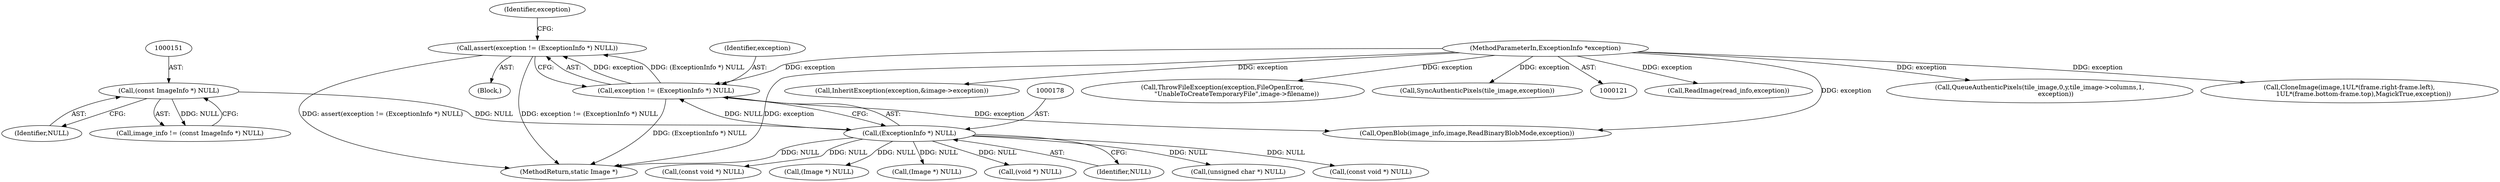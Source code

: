 digraph "0_ImageMagick_f6e9d0d9955e85bdd7540b251cd50d598dacc5e6_46@API" {
"1000174" [label="(Call,assert(exception != (ExceptionInfo *) NULL))"];
"1000175" [label="(Call,exception != (ExceptionInfo *) NULL)"];
"1000123" [label="(MethodParameterIn,ExceptionInfo *exception)"];
"1000177" [label="(Call,(ExceptionInfo *) NULL)"];
"1000150" [label="(Call,(const ImageInfo *) NULL)"];
"1000177" [label="(Call,(ExceptionInfo *) NULL)"];
"1001835" [label="(Call,(unsigned char *) NULL)"];
"1002186" [label="(Call,ReadImage(read_info,exception))"];
"1000176" [label="(Identifier,exception)"];
"1000183" [label="(Identifier,exception)"];
"1000174" [label="(Call,assert(exception != (ExceptionInfo *) NULL))"];
"1000179" [label="(Identifier,NULL)"];
"1001896" [label="(Call,(const void *) NULL)"];
"1001459" [label="(Call,QueueAuthenticPixels(tile_image,0,y,tile_image->columns,1,\n                exception))"];
"1000152" [label="(Identifier,NULL)"];
"1000148" [label="(Call,image_info != (const ImageInfo *) NULL)"];
"1000192" [label="(Call,OpenBlob(image_info,image,ReadBinaryBlobMode,exception))"];
"1001021" [label="(Call,(Image *) NULL)"];
"1000996" [label="(Call,CloneImage(image,1UL*(frame.right-frame.left),\n              1UL*(frame.bottom-frame.top),MagickTrue,exception))"];
"1000207" [label="(Call,(Image *) NULL)"];
"1000484" [label="(Call,InheritException(exception,&image->exception))"];
"1000150" [label="(Call,(const ImageInfo *) NULL)"];
"1002087" [label="(Call,ThrowFileException(exception,FileOpenError,\n              \"UnableToCreateTemporaryFile\",image->filename))"];
"1002024" [label="(Call,(void *) NULL)"];
"1002366" [label="(MethodReturn,static Image *)"];
"1001705" [label="(Call,SyncAuthenticPixels(tile_image,exception))"];
"1000123" [label="(MethodParameterIn,ExceptionInfo *exception)"];
"1000175" [label="(Call,exception != (ExceptionInfo *) NULL)"];
"1000124" [label="(Block,)"];
"1001861" [label="(Call,(const void *) NULL)"];
"1000174" -> "1000124"  [label="AST: "];
"1000174" -> "1000175"  [label="CFG: "];
"1000175" -> "1000174"  [label="AST: "];
"1000183" -> "1000174"  [label="CFG: "];
"1000174" -> "1002366"  [label="DDG: assert(exception != (ExceptionInfo *) NULL)"];
"1000174" -> "1002366"  [label="DDG: exception != (ExceptionInfo *) NULL"];
"1000175" -> "1000174"  [label="DDG: exception"];
"1000175" -> "1000174"  [label="DDG: (ExceptionInfo *) NULL"];
"1000175" -> "1000177"  [label="CFG: "];
"1000176" -> "1000175"  [label="AST: "];
"1000177" -> "1000175"  [label="AST: "];
"1000175" -> "1002366"  [label="DDG: (ExceptionInfo *) NULL"];
"1000123" -> "1000175"  [label="DDG: exception"];
"1000177" -> "1000175"  [label="DDG: NULL"];
"1000175" -> "1000192"  [label="DDG: exception"];
"1000123" -> "1000121"  [label="AST: "];
"1000123" -> "1002366"  [label="DDG: exception"];
"1000123" -> "1000192"  [label="DDG: exception"];
"1000123" -> "1000484"  [label="DDG: exception"];
"1000123" -> "1000996"  [label="DDG: exception"];
"1000123" -> "1001459"  [label="DDG: exception"];
"1000123" -> "1001705"  [label="DDG: exception"];
"1000123" -> "1002087"  [label="DDG: exception"];
"1000123" -> "1002186"  [label="DDG: exception"];
"1000177" -> "1000179"  [label="CFG: "];
"1000178" -> "1000177"  [label="AST: "];
"1000179" -> "1000177"  [label="AST: "];
"1000177" -> "1002366"  [label="DDG: NULL"];
"1000150" -> "1000177"  [label="DDG: NULL"];
"1000177" -> "1000207"  [label="DDG: NULL"];
"1000177" -> "1001021"  [label="DDG: NULL"];
"1000177" -> "1001835"  [label="DDG: NULL"];
"1000177" -> "1001861"  [label="DDG: NULL"];
"1000177" -> "1001896"  [label="DDG: NULL"];
"1000177" -> "1002024"  [label="DDG: NULL"];
"1000150" -> "1000148"  [label="AST: "];
"1000150" -> "1000152"  [label="CFG: "];
"1000151" -> "1000150"  [label="AST: "];
"1000152" -> "1000150"  [label="AST: "];
"1000148" -> "1000150"  [label="CFG: "];
"1000150" -> "1000148"  [label="DDG: NULL"];
}

